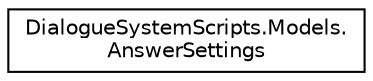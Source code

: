 digraph "Graphical Class Hierarchy"
{
  edge [fontname="Helvetica",fontsize="10",labelfontname="Helvetica",labelfontsize="10"];
  node [fontname="Helvetica",fontsize="10",shape=record];
  rankdir="LR";
  Node0 [label="DialogueSystemScripts.Models.\lAnswerSettings",height=0.2,width=0.4,color="black", fillcolor="white", style="filled",URL="$class_dialogue_system_scripts_1_1_models_1_1_answer_settings.html",tooltip="Класс настроек ответа. "];
}
